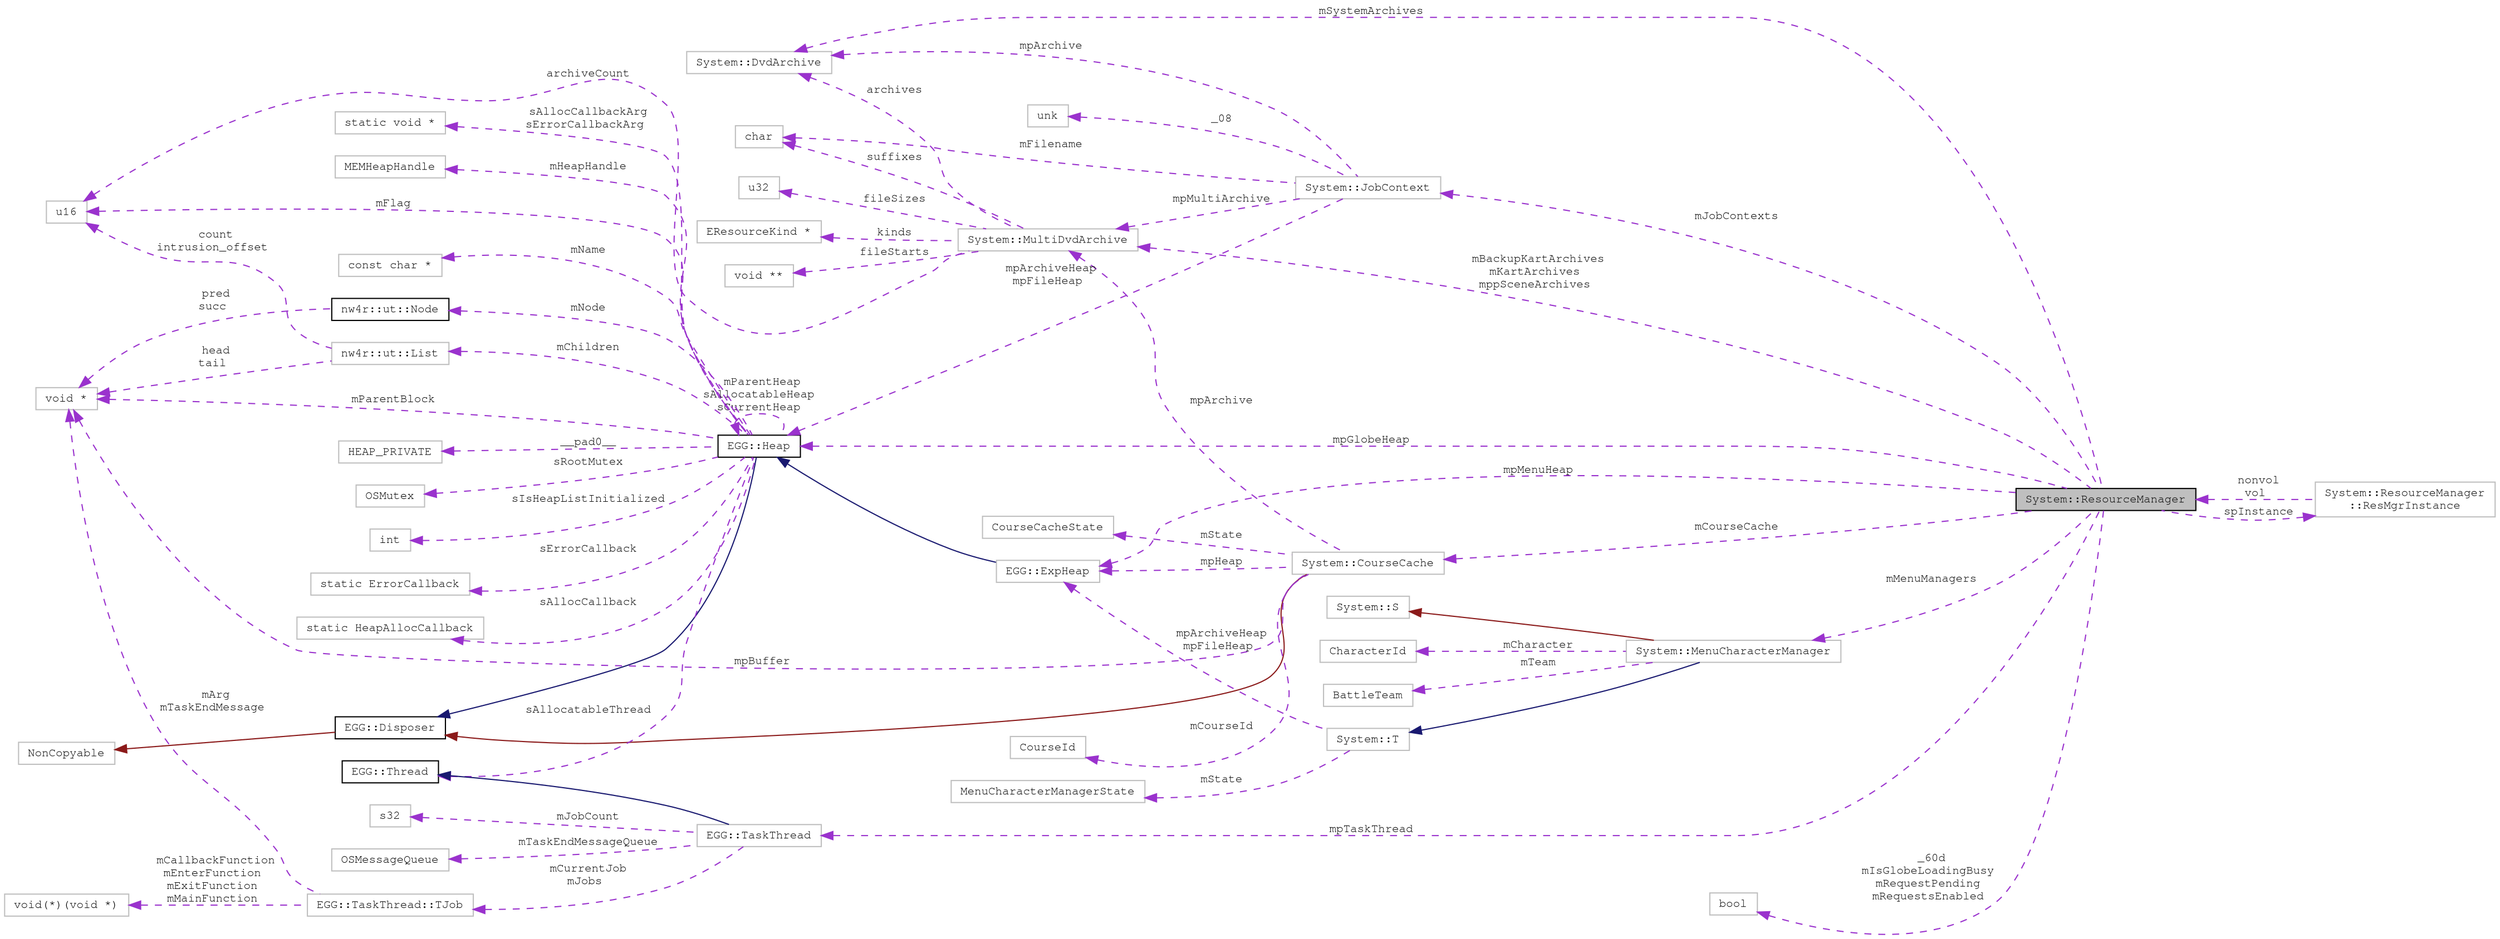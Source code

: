 digraph "System::ResourceManager"
{
 // LATEX_PDF_SIZE
  edge [fontname="FreeMono",fontsize="10",labelfontname="FreeMono",labelfontsize="10"];
  node [fontname="FreeMono",fontsize="10",shape=record];
  rankdir="LR";
  Node1 [label="System::ResourceManager",height=0.2,width=0.4,color="black", fillcolor="grey75", style="filled", fontcolor="black",tooltip=" "];
  Node2 -> Node1 [dir="back",color="darkorchid3",fontsize="10",style="dashed",label=" spInstance" ,fontname="FreeMono"];
  Node2 [label="System::ResourceManager\l::ResMgrInstance",height=0.2,width=0.4,color="grey75", fillcolor="white", style="filled",URL="$class_system_1_1_resource_manager.html#union_system_1_1_resource_manager_1_1_res_mgr_instance",tooltip=" "];
  Node1 -> Node2 [dir="back",color="darkorchid3",fontsize="10",style="dashed",label=" nonvol\nvol" ,fontname="FreeMono"];
  Node3 -> Node1 [dir="back",color="darkorchid3",fontsize="10",style="dashed",label=" mBackupKartArchives\nmKartArchives\nmppSceneArchives" ,fontname="FreeMono"];
  Node3 [label="System::MultiDvdArchive",height=0.2,width=0.4,color="grey75", fillcolor="white", style="filled",URL="$class_system_1_1_multi_dvd_archive.html",tooltip=" "];
  Node4 -> Node3 [dir="back",color="darkorchid3",fontsize="10",style="dashed",label=" archives" ,fontname="FreeMono"];
  Node4 [label="System::DvdArchive",height=0.2,width=0.4,color="grey75", fillcolor="white", style="filled",URL="$class_system_1_1_dvd_archive.html",tooltip=" "];
  Node5 -> Node3 [dir="back",color="darkorchid3",fontsize="10",style="dashed",label=" archiveCount" ,fontname="FreeMono"];
  Node5 [label="u16",height=0.2,width=0.4,color="grey75", fillcolor="white", style="filled",URL="$classu16.html",tooltip=" "];
  Node6 -> Node3 [dir="back",color="darkorchid3",fontsize="10",style="dashed",label=" fileSizes" ,fontname="FreeMono"];
  Node6 [label="u32",height=0.2,width=0.4,color="grey75", fillcolor="white", style="filled",tooltip=" "];
  Node7 -> Node3 [dir="back",color="darkorchid3",fontsize="10",style="dashed",label=" suffixes" ,fontname="FreeMono"];
  Node7 [label="char",height=0.2,width=0.4,color="grey75", fillcolor="white", style="filled",tooltip=" "];
  Node8 -> Node3 [dir="back",color="darkorchid3",fontsize="10",style="dashed",label=" fileStarts" ,fontname="FreeMono"];
  Node8 [label="void **",height=0.2,width=0.4,color="grey75", fillcolor="white", style="filled",tooltip=" "];
  Node9 -> Node3 [dir="back",color="darkorchid3",fontsize="10",style="dashed",label=" kinds" ,fontname="FreeMono"];
  Node9 [label="EResourceKind *",height=0.2,width=0.4,color="grey75", fillcolor="white", style="filled",tooltip=" "];
  Node4 -> Node1 [dir="back",color="darkorchid3",fontsize="10",style="dashed",label=" mSystemArchives" ,fontname="FreeMono"];
  Node10 -> Node1 [dir="back",color="darkorchid3",fontsize="10",style="dashed",label=" mJobContexts" ,fontname="FreeMono"];
  Node10 [label="System::JobContext",height=0.2,width=0.4,color="grey75", fillcolor="white", style="filled",URL="$struct_system_1_1_job_context.html",tooltip=" "];
  Node3 -> Node10 [dir="back",color="darkorchid3",fontsize="10",style="dashed",label=" mpMultiArchive" ,fontname="FreeMono"];
  Node4 -> Node10 [dir="back",color="darkorchid3",fontsize="10",style="dashed",label=" mpArchive" ,fontname="FreeMono"];
  Node11 -> Node10 [dir="back",color="darkorchid3",fontsize="10",style="dashed",label=" _08" ,fontname="FreeMono"];
  Node11 [label="unk",height=0.2,width=0.4,color="grey75", fillcolor="white", style="filled",tooltip=" "];
  Node7 -> Node10 [dir="back",color="darkorchid3",fontsize="10",style="dashed",label=" mFilename" ,fontname="FreeMono"];
  Node12 -> Node10 [dir="back",color="darkorchid3",fontsize="10",style="dashed",label=" mpArchiveHeap\nmpFileHeap" ,fontname="FreeMono"];
  Node12 [label="EGG::Heap",height=0.2,width=0.4,color="black", fillcolor="white", style="filled",URL="$class_e_g_g_1_1_heap.html",tooltip="Base Heap class."];
  Node13 -> Node12 [dir="back",color="midnightblue",fontsize="10",style="solid",fontname="FreeMono"];
  Node13 [label="EGG::Disposer",height=0.2,width=0.4,color="black", fillcolor="white", style="filled",URL="$class_e_g_g_1_1_disposer.html",tooltip="Base class for garbage-collected objects."];
  Node14 -> Node13 [dir="back",color="firebrick4",fontsize="10",style="solid",fontname="FreeMono"];
  Node14 [label="NonCopyable",height=0.2,width=0.4,color="grey75", fillcolor="white", style="filled",URL="$class_non_copyable.html",tooltip=" "];
  Node15 -> Node12 [dir="back",color="darkorchid3",fontsize="10",style="dashed",label=" __pad0__" ,fontname="FreeMono"];
  Node15 [label="HEAP_PRIVATE",height=0.2,width=0.4,color="grey75", fillcolor="white", style="filled",tooltip=" "];
  Node16 -> Node12 [dir="back",color="darkorchid3",fontsize="10",style="dashed",label=" sRootMutex" ,fontname="FreeMono"];
  Node16 [label="OSMutex",height=0.2,width=0.4,color="grey75", fillcolor="white", style="filled",tooltip=" "];
  Node12 -> Node12 [dir="back",color="darkorchid3",fontsize="10",style="dashed",label=" mParentHeap\nsAllocatableHeap\nsCurrentHeap" ,fontname="FreeMono"];
  Node17 -> Node12 [dir="back",color="darkorchid3",fontsize="10",style="dashed",label=" sIsHeapListInitialized" ,fontname="FreeMono"];
  Node17 [label="int",height=0.2,width=0.4,color="grey75", fillcolor="white", style="filled",tooltip=" "];
  Node18 -> Node12 [dir="back",color="darkorchid3",fontsize="10",style="dashed",label=" sErrorCallback" ,fontname="FreeMono"];
  Node18 [label="static ErrorCallback",height=0.2,width=0.4,color="grey75", fillcolor="white", style="filled",tooltip=" "];
  Node19 -> Node12 [dir="back",color="darkorchid3",fontsize="10",style="dashed",label=" sAllocCallback" ,fontname="FreeMono"];
  Node19 [label="static HeapAllocCallback",height=0.2,width=0.4,color="grey75", fillcolor="white", style="filled",tooltip=" "];
  Node20 -> Node12 [dir="back",color="darkorchid3",fontsize="10",style="dashed",label=" sAllocCallbackArg\nsErrorCallbackArg" ,fontname="FreeMono"];
  Node20 [label="static void *",height=0.2,width=0.4,color="grey75", fillcolor="white", style="filled",tooltip=" "];
  Node21 -> Node12 [dir="back",color="darkorchid3",fontsize="10",style="dashed",label=" sAllocatableThread" ,fontname="FreeMono"];
  Node21 [label="EGG::Thread",height=0.2,width=0.4,color="black", fillcolor="white", style="filled",URL="$class_e_g_g_1_1_thread.html",tooltip="Wrapper for OSThread."];
  Node22 -> Node12 [dir="back",color="darkorchid3",fontsize="10",style="dashed",label=" mHeapHandle" ,fontname="FreeMono"];
  Node22 [label="MEMHeapHandle",height=0.2,width=0.4,color="grey75", fillcolor="white", style="filled",tooltip=" "];
  Node23 -> Node12 [dir="back",color="darkorchid3",fontsize="10",style="dashed",label=" mParentBlock" ,fontname="FreeMono"];
  Node23 [label="void *",height=0.2,width=0.4,color="grey75", fillcolor="white", style="filled",tooltip=" "];
  Node5 -> Node12 [dir="back",color="darkorchid3",fontsize="10",style="dashed",label=" mFlag" ,fontname="FreeMono"];
  Node24 -> Node12 [dir="back",color="darkorchid3",fontsize="10",style="dashed",label=" mNode" ,fontname="FreeMono"];
  Node24 [label="nw4r::ut::Node",height=0.2,width=0.4,color="black", fillcolor="white", style="filled",URL="$structnw4r_1_1ut_1_1_node.html",tooltip="Bidirectional list node."];
  Node23 -> Node24 [dir="back",color="darkorchid3",fontsize="10",style="dashed",label=" pred\nsucc" ,fontname="FreeMono"];
  Node25 -> Node12 [dir="back",color="darkorchid3",fontsize="10",style="dashed",label=" mChildren" ,fontname="FreeMono"];
  Node25 [label="nw4r::ut::List",height=0.2,width=0.4,color="grey75", fillcolor="white", style="filled",URL="$structnw4r_1_1ut_1_1_list.html",tooltip=" "];
  Node23 -> Node25 [dir="back",color="darkorchid3",fontsize="10",style="dashed",label=" head\ntail" ,fontname="FreeMono"];
  Node5 -> Node25 [dir="back",color="darkorchid3",fontsize="10",style="dashed",label=" count\nintrusion_offset" ,fontname="FreeMono"];
  Node26 -> Node12 [dir="back",color="darkorchid3",fontsize="10",style="dashed",label=" mName" ,fontname="FreeMono"];
  Node26 [label="const char *",height=0.2,width=0.4,color="grey75", fillcolor="white", style="filled",tooltip=" "];
  Node27 -> Node1 [dir="back",color="darkorchid3",fontsize="10",style="dashed",label=" mpTaskThread" ,fontname="FreeMono"];
  Node27 [label="EGG::TaskThread",height=0.2,width=0.4,color="grey75", fillcolor="white", style="filled",URL="$class_e_g_g_1_1_task_thread.html",tooltip=" "];
  Node21 -> Node27 [dir="back",color="midnightblue",fontsize="10",style="solid",fontname="FreeMono"];
  Node28 -> Node27 [dir="back",color="darkorchid3",fontsize="10",style="dashed",label=" mCurrentJob\nmJobs" ,fontname="FreeMono"];
  Node28 [label="EGG::TaskThread::TJob",height=0.2,width=0.4,color="grey75", fillcolor="white", style="filled",URL="$struct_e_g_g_1_1_task_thread_1_1_t_job.html",tooltip=" "];
  Node29 -> Node28 [dir="back",color="darkorchid3",fontsize="10",style="dashed",label=" mCallbackFunction\nmEnterFunction\nmExitFunction\nmMainFunction" ,fontname="FreeMono"];
  Node29 [label="void(*)(void *)",height=0.2,width=0.4,color="grey75", fillcolor="white", style="filled",tooltip=" "];
  Node23 -> Node28 [dir="back",color="darkorchid3",fontsize="10",style="dashed",label=" mArg\nmTaskEndMessage" ,fontname="FreeMono"];
  Node30 -> Node27 [dir="back",color="darkorchid3",fontsize="10",style="dashed",label=" mJobCount" ,fontname="FreeMono"];
  Node30 [label="s32",height=0.2,width=0.4,color="grey75", fillcolor="white", style="filled",tooltip=" "];
  Node31 -> Node27 [dir="back",color="darkorchid3",fontsize="10",style="dashed",label=" mTaskEndMessageQueue" ,fontname="FreeMono"];
  Node31 [label="OSMessageQueue",height=0.2,width=0.4,color="grey75", fillcolor="white", style="filled",tooltip=" "];
  Node32 -> Node1 [dir="back",color="darkorchid3",fontsize="10",style="dashed",label=" mCourseCache" ,fontname="FreeMono"];
  Node32 [label="System::CourseCache",height=0.2,width=0.4,color="grey75", fillcolor="white", style="filled",URL="$class_system_1_1_course_cache.html",tooltip=" "];
  Node13 -> Node32 [dir="back",color="firebrick4",fontsize="10",style="solid",fontname="FreeMono"];
  Node23 -> Node32 [dir="back",color="darkorchid3",fontsize="10",style="dashed",label=" mpBuffer" ,fontname="FreeMono"];
  Node33 -> Node32 [dir="back",color="darkorchid3",fontsize="10",style="dashed",label=" mpHeap" ,fontname="FreeMono"];
  Node33 [label="EGG::ExpHeap",height=0.2,width=0.4,color="grey75", fillcolor="white", style="filled",URL="$class_e_g_g_1_1_exp_heap.html",tooltip=" "];
  Node12 -> Node33 [dir="back",color="midnightblue",fontsize="10",style="solid",fontname="FreeMono"];
  Node34 -> Node32 [dir="back",color="darkorchid3",fontsize="10",style="dashed",label=" mCourseId" ,fontname="FreeMono"];
  Node34 [label="CourseId",height=0.2,width=0.4,color="grey75", fillcolor="white", style="filled",tooltip=" "];
  Node35 -> Node32 [dir="back",color="darkorchid3",fontsize="10",style="dashed",label=" mState" ,fontname="FreeMono"];
  Node35 [label="CourseCacheState",height=0.2,width=0.4,color="grey75", fillcolor="white", style="filled",tooltip=" "];
  Node3 -> Node32 [dir="back",color="darkorchid3",fontsize="10",style="dashed",label=" mpArchive" ,fontname="FreeMono"];
  Node36 -> Node1 [dir="back",color="darkorchid3",fontsize="10",style="dashed",label=" mMenuManagers" ,fontname="FreeMono"];
  Node36 [label="System::MenuCharacterManager",height=0.2,width=0.4,color="grey75", fillcolor="white", style="filled",URL="$class_system_1_1_menu_character_manager.html",tooltip=" "];
  Node37 -> Node36 [dir="back",color="firebrick4",fontsize="10",style="solid",fontname="FreeMono"];
  Node37 [label="System::S",height=0.2,width=0.4,color="grey75", fillcolor="white", style="filled",URL="$struct_system_1_1_s.html",tooltip=" "];
  Node38 -> Node36 [dir="back",color="midnightblue",fontsize="10",style="solid",fontname="FreeMono"];
  Node38 [label="System::T",height=0.2,width=0.4,color="grey75", fillcolor="white", style="filled",URL="$struct_system_1_1_t.html",tooltip=" "];
  Node33 -> Node38 [dir="back",color="darkorchid3",fontsize="10",style="dashed",label=" mpArchiveHeap\nmpFileHeap" ,fontname="FreeMono"];
  Node39 -> Node38 [dir="back",color="darkorchid3",fontsize="10",style="dashed",label=" mState" ,fontname="FreeMono"];
  Node39 [label="MenuCharacterManagerState",height=0.2,width=0.4,color="grey75", fillcolor="white", style="filled",tooltip=" "];
  Node40 -> Node36 [dir="back",color="darkorchid3",fontsize="10",style="dashed",label=" mCharacter" ,fontname="FreeMono"];
  Node40 [label="CharacterId",height=0.2,width=0.4,color="grey75", fillcolor="white", style="filled",tooltip=" "];
  Node41 -> Node36 [dir="back",color="darkorchid3",fontsize="10",style="dashed",label=" mTeam" ,fontname="FreeMono"];
  Node41 [label="BattleTeam",height=0.2,width=0.4,color="grey75", fillcolor="white", style="filled",tooltip=" "];
  Node42 -> Node1 [dir="back",color="darkorchid3",fontsize="10",style="dashed",label=" _60d\nmIsGlobeLoadingBusy\nmRequestPending\nmRequestsEnabled" ,fontname="FreeMono"];
  Node42 [label="bool",height=0.2,width=0.4,color="grey75", fillcolor="white", style="filled",tooltip=" "];
  Node33 -> Node1 [dir="back",color="darkorchid3",fontsize="10",style="dashed",label=" mpMenuHeap" ,fontname="FreeMono"];
  Node12 -> Node1 [dir="back",color="darkorchid3",fontsize="10",style="dashed",label=" mpGlobeHeap" ,fontname="FreeMono"];
}
